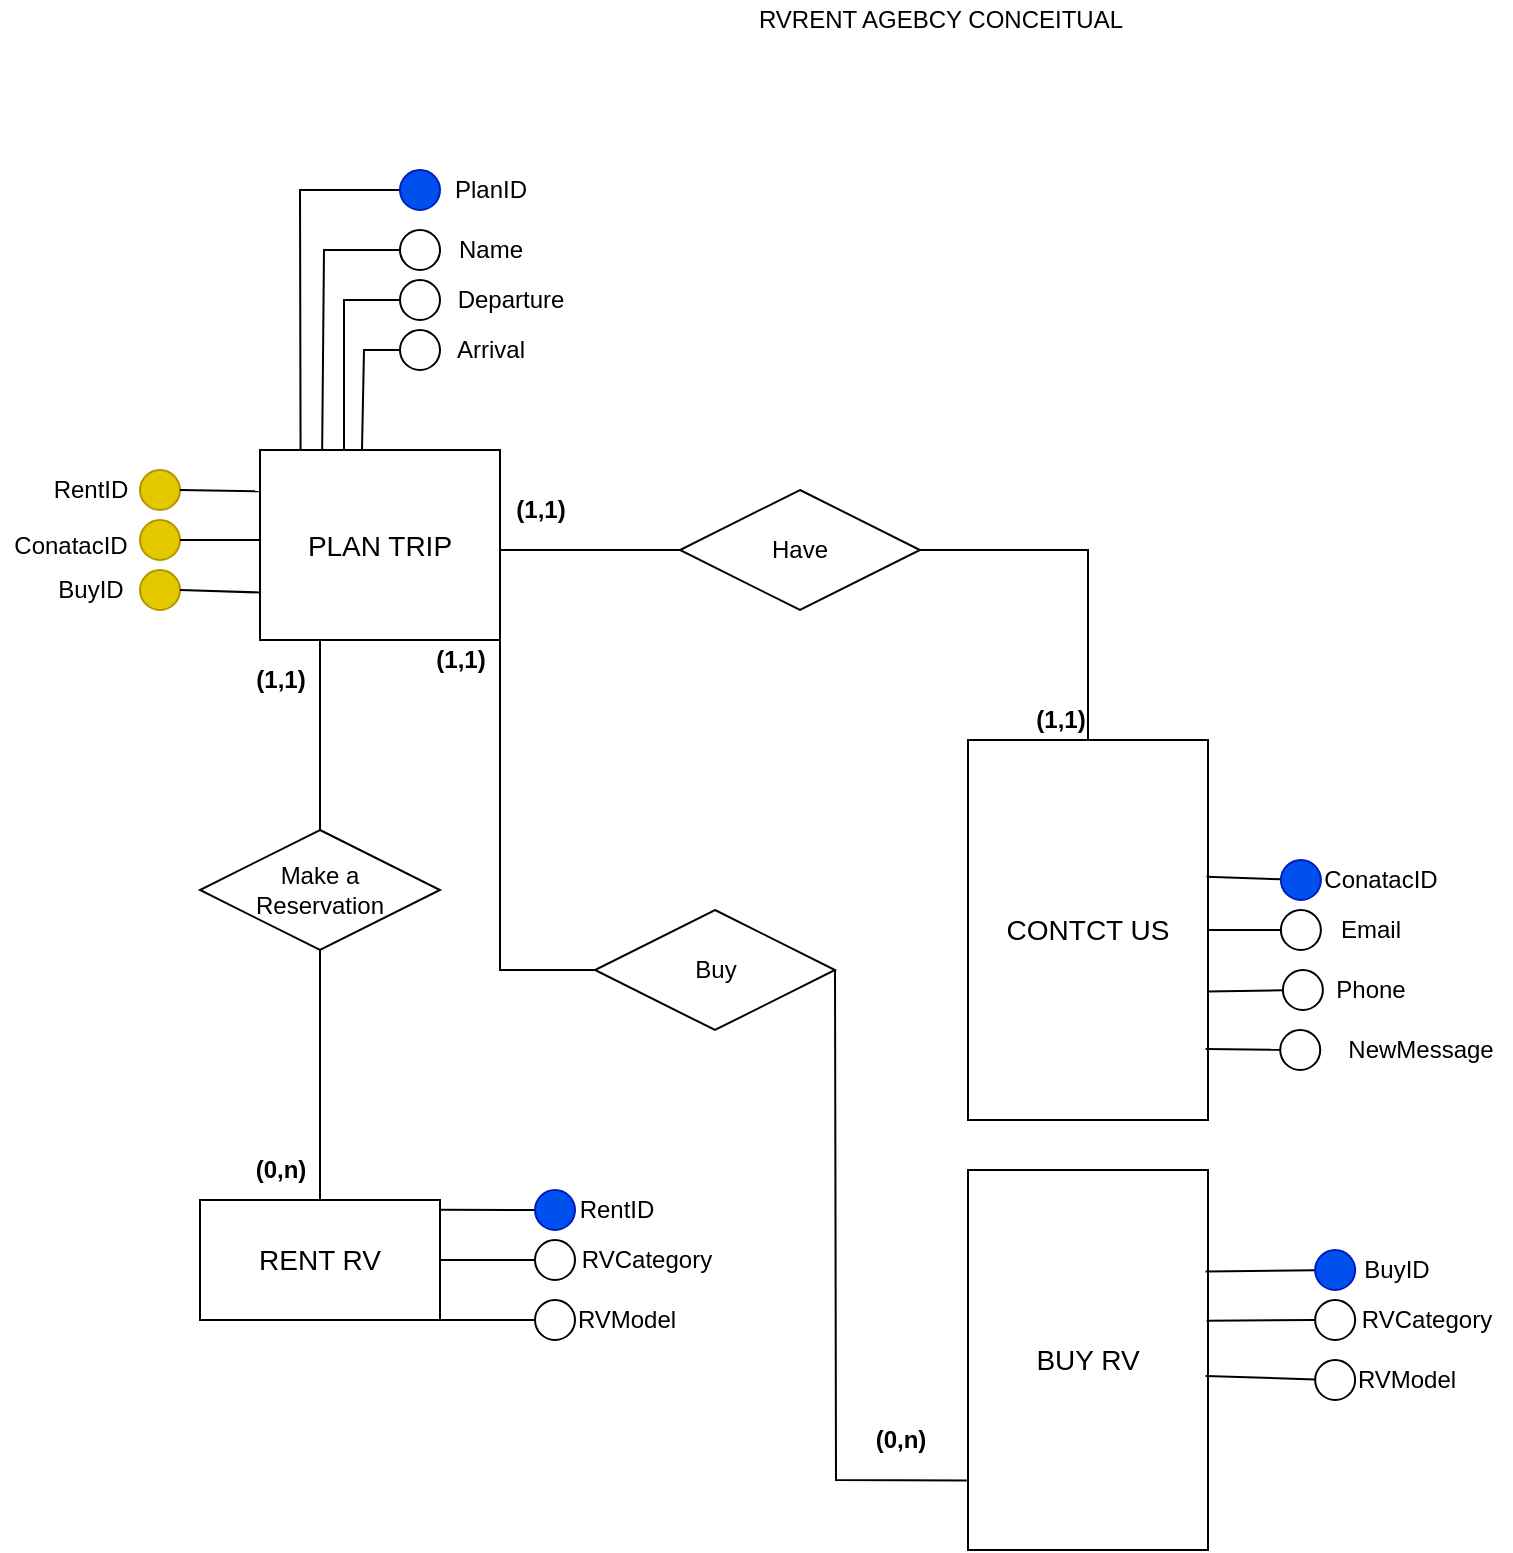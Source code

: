 <mxfile version="16.5.1" type="device"><diagram id="a89rSZ-6W0NGZ44dlGOp" name="Page-1"><mxGraphModel dx="1465" dy="494" grid="1" gridSize="10" guides="1" tooltips="1" connect="1" arrows="1" fold="1" page="1" pageScale="1" pageWidth="827" pageHeight="1169" math="0" shadow="0"><root><mxCell id="0"/><mxCell id="1" parent="0"/><mxCell id="OlrEXeeUivpyY_pW9StB-1" value="&lt;span style=&quot;font-size: 14px&quot;&gt;PLAN TRIP&lt;/span&gt;" style="rounded=0;whiteSpace=wrap;html=1;" parent="1" vertex="1"><mxGeometry x="60" y="325" width="120" height="95" as="geometry"/></mxCell><mxCell id="OlrEXeeUivpyY_pW9StB-2" value="&lt;span style=&quot;color: rgba(0 , 0 , 0 , 0) ; font-family: monospace ; font-size: 0px&quot;&gt;%3CmxGraphModel%3E%3Croot%3E%3CmxCell%20id%3D%220%22%2F%3E%3CmxCell%20id%3D%221%22%20parent%3D%220%22%2F%3E%3CmxCell%20id%3D%222%22%20value%3D%22%22%20style%3D%22endArrow%3Dnone%3Bhtml%3D1%3Brounded%3D0%3B%22%20edge%3D%221%22%20target%3D%225%22%20parent%3D%221%22%3E%3CmxGeometry%20relative%3D%221%22%20as%3D%22geometry%22%3E%3CmxPoint%20x%3D%22170%22%20y%3D%22-340%22%20as%3D%22sourcePoint%22%2F%3E%3CmxPoint%20x%3D%22220%22%20y%3D%22-350%22%20as%3D%22targetPoint%22%2F%3E%3C%2FmxGeometry%3E%3C%2FmxCell%3E%3CmxCell%20id%3D%223%22%20value%3D%22%22%20style%3D%22endArrow%3Dnone%3Bhtml%3D1%3Brounded%3D0%3BexitX%3D1%3BexitY%3D0.25%3BexitDx%3D0%3BexitDy%3D0%3B%22%20edge%3D%221%22%20target%3D%226%22%20parent%3D%221%22%3E%3CmxGeometry%20relative%3D%221%22%20as%3D%22geometry%22%3E%3CmxPoint%20x%3D%22170%22%20y%3D%22-315%22%20as%3D%22sourcePoint%22%2F%3E%3CmxPoint%20x%3D%22220%22%20y%3D%22-327%22%20as%3D%22targetPoint%22%2F%3E%3C%2FmxGeometry%3E%3C%2FmxCell%3E%3CmxCell%20id%3D%224%22%20value%3D%22%22%20style%3D%22endArrow%3Dnone%3Bhtml%3D1%3Brounded%3D0%3BexitX%3D1.007%3BexitY%3D0.671%3BexitDx%3D0%3BexitDy%3D0%3BexitPerimeter%3D0%3B%22%20edge%3D%221%22%20target%3D%227%22%20parent%3D%221%22%3E%3CmxGeometry%20relative%3D%221%22%20as%3D%22geometry%22%3E%3CmxPoint%20x%3D%22171.12%22%20y%3D%22-289.74%22%20as%3D%22sourcePoint%22%2F%3E%3CmxPoint%20x%3D%22220%22%20y%3D%22-308%22%20as%3D%22targetPoint%22%2F%3E%3C%2FmxGeometry%3E%3C%2FmxCell%3E%3CmxCell%20id%3D%225%22%20value%3D%22%22%20style%3D%22ellipse%3BwhiteSpace%3Dwrap%3Bhtml%3D1%3Balign%3Dcenter%3BfillColor%3D%230050ef%3BstrokeColor%3D%23001DBC%3BfontColor%3D%23ffffff%3B%22%20vertex%3D%221%22%20parent%3D%221%22%3E%3CmxGeometry%20x%3D%22205%22%20y%3D%22-350%22%20width%3D%2220%22%20height%3D%2220%22%20as%3D%22geometry%22%2F%3E%3C%2FmxCell%3E%3CmxCell%20id%3D%226%22%20value%3D%22%22%20style%3D%22ellipse%3BwhiteSpace%3Dwrap%3Bhtml%3D1%3Balign%3Dcenter%3B%22%20vertex%3D%221%22%20parent%3D%221%22%3E%3CmxGeometry%20x%3D%22205%22%20y%3D%22-325%22%20width%3D%2220%22%20height%3D%2220%22%20as%3D%22geometry%22%2F%3E%3C%2FmxCell%3E%3CmxCell%20id%3D%227%22%20value%3D%22%22%20style%3D%22ellipse%3BwhiteSpace%3Dwrap%3Bhtml%3D1%3Balign%3Dcenter%3BfontStyle%3D4%3B%22%20vertex%3D%221%22%20parent%3D%221%22%3E%3CmxGeometry%20x%3D%22205%22%20y%3D%22-300%22%20width%3D%2220%22%20height%3D%2220%22%20as%3D%22geometry%22%2F%3E%3C%2FmxCell%3E%3CmxCell%20id%3D%228%22%20value%3D%22CRM%22%20style%3D%22text%3Bhtml%3D1%3Balign%3Dcenter%3BverticalAlign%3Dmiddle%3Bresizable%3D0%3Bpoints%3D%5B%5D%3Bautosize%3D1%3BstrokeColor%3Dnone%3BfillColor%3Dnone%3B%22%20vertex%3D%221%22%20parent%3D%221%22%3E%3CmxGeometry%20x%3D%22250%22%20y%3D%22-350%22%20width%3D%2240%22%20height%3D%2220%22%20as%3D%22geometry%22%2F%3E%3C%2FmxCell%3E%3C%2Froot%3E%3C%2FmxGraphModel%3E&lt;/span&gt;" style="text;html=1;align=center;verticalAlign=middle;resizable=0;points=[];autosize=1;strokeColor=none;fillColor=none;" parent="1" vertex="1"><mxGeometry x="180" y="390" width="20" height="20" as="geometry"/></mxCell><mxCell id="OlrEXeeUivpyY_pW9StB-12" value="&lt;span style=&quot;font-size: 14px&quot;&gt;BUY RV&lt;/span&gt;" style="rounded=0;whiteSpace=wrap;html=1;" parent="1" vertex="1"><mxGeometry x="414" y="685" width="120" height="190" as="geometry"/></mxCell><mxCell id="OlrEXeeUivpyY_pW9StB-23" value="&lt;span style=&quot;font-size: 14px&quot;&gt;RENT RV&lt;/span&gt;" style="rounded=0;whiteSpace=wrap;html=1;" parent="1" vertex="1"><mxGeometry x="30" y="700" width="120" height="60" as="geometry"/></mxCell><mxCell id="OlrEXeeUivpyY_pW9StB-24" value="&lt;span style=&quot;color: rgba(0 , 0 , 0 , 0) ; font-family: monospace ; font-size: 0px&quot;&gt;%3CmxGraphModel%3E%3Croot%3E%3CmxCell%20id%3D%220%22%2F%3E%3CmxCell%20id%3D%221%22%20parent%3D%220%22%2F%3E%3CmxCell%20id%3D%222%22%20value%3D%22%22%20style%3D%22endArrow%3Dnone%3Bhtml%3D1%3Brounded%3D0%3B%22%20edge%3D%221%22%20target%3D%225%22%20parent%3D%221%22%3E%3CmxGeometry%20relative%3D%221%22%20as%3D%22geometry%22%3E%3CmxPoint%20x%3D%22170%22%20y%3D%22-340%22%20as%3D%22sourcePoint%22%2F%3E%3CmxPoint%20x%3D%22220%22%20y%3D%22-350%22%20as%3D%22targetPoint%22%2F%3E%3C%2FmxGeometry%3E%3C%2FmxCell%3E%3CmxCell%20id%3D%223%22%20value%3D%22%22%20style%3D%22endArrow%3Dnone%3Bhtml%3D1%3Brounded%3D0%3BexitX%3D1%3BexitY%3D0.25%3BexitDx%3D0%3BexitDy%3D0%3B%22%20edge%3D%221%22%20target%3D%226%22%20parent%3D%221%22%3E%3CmxGeometry%20relative%3D%221%22%20as%3D%22geometry%22%3E%3CmxPoint%20x%3D%22170%22%20y%3D%22-315%22%20as%3D%22sourcePoint%22%2F%3E%3CmxPoint%20x%3D%22220%22%20y%3D%22-327%22%20as%3D%22targetPoint%22%2F%3E%3C%2FmxGeometry%3E%3C%2FmxCell%3E%3CmxCell%20id%3D%224%22%20value%3D%22%22%20style%3D%22endArrow%3Dnone%3Bhtml%3D1%3Brounded%3D0%3BexitX%3D1.007%3BexitY%3D0.671%3BexitDx%3D0%3BexitDy%3D0%3BexitPerimeter%3D0%3B%22%20edge%3D%221%22%20target%3D%227%22%20parent%3D%221%22%3E%3CmxGeometry%20relative%3D%221%22%20as%3D%22geometry%22%3E%3CmxPoint%20x%3D%22171.12%22%20y%3D%22-289.74%22%20as%3D%22sourcePoint%22%2F%3E%3CmxPoint%20x%3D%22220%22%20y%3D%22-308%22%20as%3D%22targetPoint%22%2F%3E%3C%2FmxGeometry%3E%3C%2FmxCell%3E%3CmxCell%20id%3D%225%22%20value%3D%22%22%20style%3D%22ellipse%3BwhiteSpace%3Dwrap%3Bhtml%3D1%3Balign%3Dcenter%3BfillColor%3D%230050ef%3BstrokeColor%3D%23001DBC%3BfontColor%3D%23ffffff%3B%22%20vertex%3D%221%22%20parent%3D%221%22%3E%3CmxGeometry%20x%3D%22205%22%20y%3D%22-350%22%20width%3D%2220%22%20height%3D%2220%22%20as%3D%22geometry%22%2F%3E%3C%2FmxCell%3E%3CmxCell%20id%3D%226%22%20value%3D%22%22%20style%3D%22ellipse%3BwhiteSpace%3Dwrap%3Bhtml%3D1%3Balign%3Dcenter%3B%22%20vertex%3D%221%22%20parent%3D%221%22%3E%3CmxGeometry%20x%3D%22205%22%20y%3D%22-325%22%20width%3D%2220%22%20height%3D%2220%22%20as%3D%22geometry%22%2F%3E%3C%2FmxCell%3E%3CmxCell%20id%3D%227%22%20value%3D%22%22%20style%3D%22ellipse%3BwhiteSpace%3Dwrap%3Bhtml%3D1%3Balign%3Dcenter%3BfontStyle%3D4%3B%22%20vertex%3D%221%22%20parent%3D%221%22%3E%3CmxGeometry%20x%3D%22205%22%20y%3D%22-300%22%20width%3D%2220%22%20height%3D%2220%22%20as%3D%22geometry%22%2F%3E%3C%2FmxCell%3E%3CmxCell%20id%3D%228%22%20value%3D%22CRM%22%20style%3D%22text%3Bhtml%3D1%3Balign%3Dcenter%3BverticalAlign%3Dmiddle%3Bresizable%3D0%3Bpoints%3D%5B%5D%3Bautosize%3D1%3BstrokeColor%3Dnone%3BfillColor%3Dnone%3B%22%20vertex%3D%221%22%20parent%3D%221%22%3E%3CmxGeometry%20x%3D%22250%22%20y%3D%22-350%22%20width%3D%2240%22%20height%3D%2220%22%20as%3D%22geometry%22%2F%3E%3C%2FmxCell%3E%3C%2Froot%3E%3C%2FmxGraphModel%3E&lt;/span&gt;" style="text;html=1;align=center;verticalAlign=middle;resizable=0;points=[];autosize=1;strokeColor=none;fillColor=none;" parent="1" vertex="1"><mxGeometry x="158.5" y="730" width="20" height="20" as="geometry"/></mxCell><mxCell id="OlrEXeeUivpyY_pW9StB-25" value="" style="endArrow=none;html=1;rounded=0;exitX=1.002;exitY=0.081;exitDx=0;exitDy=0;exitPerimeter=0;" parent="1" source="OlrEXeeUivpyY_pW9StB-23" target="OlrEXeeUivpyY_pW9StB-27" edge="1"><mxGeometry relative="1" as="geometry"><mxPoint x="162.5" y="705" as="sourcePoint"/><mxPoint x="212.5" y="695" as="targetPoint"/></mxGeometry></mxCell><mxCell id="OlrEXeeUivpyY_pW9StB-26" value="" style="endArrow=none;html=1;rounded=0;exitX=1;exitY=0.5;exitDx=0;exitDy=0;" parent="1" source="OlrEXeeUivpyY_pW9StB-23" target="OlrEXeeUivpyY_pW9StB-28" edge="1"><mxGeometry relative="1" as="geometry"><mxPoint x="162.5" y="730" as="sourcePoint"/><mxPoint x="212.5" y="718" as="targetPoint"/></mxGeometry></mxCell><mxCell id="OlrEXeeUivpyY_pW9StB-27" value="" style="ellipse;whiteSpace=wrap;html=1;align=center;fillColor=#0050ef;strokeColor=#001DBC;fontColor=#ffffff;" parent="1" vertex="1"><mxGeometry x="197.5" y="695" width="20" height="20" as="geometry"/></mxCell><mxCell id="OlrEXeeUivpyY_pW9StB-28" value="" style="ellipse;whiteSpace=wrap;html=1;align=center;" parent="1" vertex="1"><mxGeometry x="197.5" y="720" width="20" height="20" as="geometry"/></mxCell><mxCell id="OlrEXeeUivpyY_pW9StB-29" value="&lt;span style=&quot;text-align: left&quot;&gt;RentID&lt;/span&gt;" style="text;html=1;align=center;verticalAlign=middle;resizable=0;points=[];autosize=1;strokeColor=none;fillColor=none;" parent="1" vertex="1"><mxGeometry x="212.5" y="695" width="50" height="20" as="geometry"/></mxCell><mxCell id="OlrEXeeUivpyY_pW9StB-30" value="&lt;div style=&quot;text-align: left&quot;&gt;&lt;span&gt;RVCategory&lt;/span&gt;&lt;/div&gt;" style="text;html=1;align=center;verticalAlign=middle;resizable=0;points=[];autosize=1;strokeColor=none;fillColor=none;" parent="1" vertex="1"><mxGeometry x="212.5" y="720" width="80" height="20" as="geometry"/></mxCell><mxCell id="OlrEXeeUivpyY_pW9StB-44" value="Make a&lt;br&gt;Reservation" style="shape=rhombus;perimeter=rhombusPerimeter;whiteSpace=wrap;html=1;align=center;" parent="1" vertex="1"><mxGeometry x="30" y="515" width="120" height="60" as="geometry"/></mxCell><mxCell id="OlrEXeeUivpyY_pW9StB-45" value="Buy" style="shape=rhombus;perimeter=rhombusPerimeter;whiteSpace=wrap;html=1;align=center;" parent="1" vertex="1"><mxGeometry x="227.5" y="555" width="120" height="60" as="geometry"/></mxCell><mxCell id="OlrEXeeUivpyY_pW9StB-46" value="" style="endArrow=none;html=1;rounded=0;exitX=0.25;exitY=1;exitDx=0;exitDy=0;entryX=0.5;entryY=0;entryDx=0;entryDy=0;" parent="1" source="OlrEXeeUivpyY_pW9StB-1" target="OlrEXeeUivpyY_pW9StB-44" edge="1"><mxGeometry relative="1" as="geometry"><mxPoint x="80" y="360" as="sourcePoint"/><mxPoint x="240" y="360" as="targetPoint"/></mxGeometry></mxCell><mxCell id="OlrEXeeUivpyY_pW9StB-47" value="" style="endArrow=none;html=1;rounded=0;exitX=0.5;exitY=1;exitDx=0;exitDy=0;entryX=0.5;entryY=0;entryDx=0;entryDy=0;" parent="1" source="OlrEXeeUivpyY_pW9StB-44" target="OlrEXeeUivpyY_pW9StB-23" edge="1"><mxGeometry relative="1" as="geometry"><mxPoint x="160" y="265" as="sourcePoint"/><mxPoint x="160" y="420" as="targetPoint"/></mxGeometry></mxCell><mxCell id="OlrEXeeUivpyY_pW9StB-48" value="" style="endArrow=none;html=1;rounded=0;entryX=1;entryY=0.5;entryDx=0;entryDy=0;exitX=-0.005;exitY=0.817;exitDx=0;exitDy=0;exitPerimeter=0;" parent="1" source="OlrEXeeUivpyY_pW9StB-12" target="OlrEXeeUivpyY_pW9StB-45" edge="1"><mxGeometry relative="1" as="geometry"><mxPoint x="108.14" y="1085" as="sourcePoint"/><mxPoint x="108.14" y="1240" as="targetPoint"/><Array as="points"><mxPoint x="348" y="840"/></Array></mxGeometry></mxCell><mxCell id="OlrEXeeUivpyY_pW9StB-49" value="" style="endArrow=none;html=1;rounded=0;exitX=0;exitY=0.5;exitDx=0;exitDy=0;entryX=1;entryY=1;entryDx=0;entryDy=0;" parent="1" source="OlrEXeeUivpyY_pW9StB-45" target="OlrEXeeUivpyY_pW9StB-1" edge="1"><mxGeometry relative="1" as="geometry"><mxPoint x="651.6" y="416.07" as="sourcePoint"/><mxPoint x="180" y="260" as="targetPoint"/><Array as="points"><mxPoint x="180" y="585"/></Array></mxGeometry></mxCell><mxCell id="OlrEXeeUivpyY_pW9StB-50" value="&lt;b&gt;(1,1)&lt;/b&gt;" style="text;html=1;align=center;verticalAlign=middle;resizable=0;points=[];autosize=1;strokeColor=none;fillColor=none;strokeWidth=3;" parent="1" vertex="1"><mxGeometry x="50" y="430" width="40" height="20" as="geometry"/></mxCell><mxCell id="OlrEXeeUivpyY_pW9StB-51" value="&lt;b&gt;(0,n)&lt;/b&gt;" style="text;html=1;align=center;verticalAlign=middle;resizable=0;points=[];autosize=1;strokeColor=none;fillColor=none;" parent="1" vertex="1"><mxGeometry x="360" y="810" width="40" height="20" as="geometry"/></mxCell><mxCell id="OlrEXeeUivpyY_pW9StB-52" value="&lt;b&gt;(1,1)&lt;/b&gt;" style="text;html=1;align=center;verticalAlign=middle;resizable=0;points=[];autosize=1;strokeColor=none;fillColor=none;" parent="1" vertex="1"><mxGeometry x="180" y="345" width="40" height="20" as="geometry"/></mxCell><mxCell id="OlrEXeeUivpyY_pW9StB-53" value="&lt;b&gt;(0,n)&lt;/b&gt;" style="text;html=1;align=center;verticalAlign=middle;resizable=0;points=[];autosize=1;strokeColor=none;fillColor=none;" parent="1" vertex="1"><mxGeometry x="50" y="675" width="40" height="20" as="geometry"/></mxCell><mxCell id="OlrEXeeUivpyY_pW9StB-54" value="RVRENT AGEBCY CONCEITUAL" style="text;html=1;align=center;verticalAlign=middle;resizable=0;points=[];autosize=1;strokeColor=none;fillColor=none;" parent="1" vertex="1"><mxGeometry x="300" y="100" width="200" height="20" as="geometry"/></mxCell><mxCell id="OlrEXeeUivpyY_pW9StB-55" value="" style="endArrow=none;html=1;rounded=0;exitX=1;exitY=1;exitDx=0;exitDy=0;" parent="1" source="OlrEXeeUivpyY_pW9StB-23" target="OlrEXeeUivpyY_pW9StB-56" edge="1"><mxGeometry relative="1" as="geometry"><mxPoint x="147.54" y="773.7" as="sourcePoint"/><mxPoint x="212.5" y="748" as="targetPoint"/></mxGeometry></mxCell><mxCell id="OlrEXeeUivpyY_pW9StB-56" value="" style="ellipse;whiteSpace=wrap;html=1;align=center;" parent="1" vertex="1"><mxGeometry x="197.5" y="750" width="20" height="20" as="geometry"/></mxCell><mxCell id="OlrEXeeUivpyY_pW9StB-57" value="&lt;span style=&quot;text-align: left&quot;&gt;RVModel&lt;/span&gt;" style="text;html=1;align=center;verticalAlign=middle;resizable=0;points=[];autosize=1;strokeColor=none;fillColor=none;" parent="1" vertex="1"><mxGeometry x="212.5" y="750" width="60" height="20" as="geometry"/></mxCell><mxCell id="OlrEXeeUivpyY_pW9StB-58" value="&lt;span style=&quot;font-size: 14px&quot;&gt;CONTCT US&lt;/span&gt;" style="rounded=0;whiteSpace=wrap;html=1;" parent="1" vertex="1"><mxGeometry x="414.0" y="470" width="120" height="190" as="geometry"/></mxCell><mxCell id="OlrEXeeUivpyY_pW9StB-59" value="&lt;span style=&quot;color: rgba(0 , 0 , 0 , 0) ; font-family: monospace ; font-size: 0px&quot;&gt;%3CmxGraphModel%3E%3Croot%3E%3CmxCell%20id%3D%220%22%2F%3E%3CmxCell%20id%3D%221%22%20parent%3D%220%22%2F%3E%3CmxCell%20id%3D%222%22%20value%3D%22%22%20style%3D%22endArrow%3Dnone%3Bhtml%3D1%3Brounded%3D0%3B%22%20edge%3D%221%22%20target%3D%225%22%20parent%3D%221%22%3E%3CmxGeometry%20relative%3D%221%22%20as%3D%22geometry%22%3E%3CmxPoint%20x%3D%22170%22%20y%3D%22-340%22%20as%3D%22sourcePoint%22%2F%3E%3CmxPoint%20x%3D%22220%22%20y%3D%22-350%22%20as%3D%22targetPoint%22%2F%3E%3C%2FmxGeometry%3E%3C%2FmxCell%3E%3CmxCell%20id%3D%223%22%20value%3D%22%22%20style%3D%22endArrow%3Dnone%3Bhtml%3D1%3Brounded%3D0%3BexitX%3D1%3BexitY%3D0.25%3BexitDx%3D0%3BexitDy%3D0%3B%22%20edge%3D%221%22%20target%3D%226%22%20parent%3D%221%22%3E%3CmxGeometry%20relative%3D%221%22%20as%3D%22geometry%22%3E%3CmxPoint%20x%3D%22170%22%20y%3D%22-315%22%20as%3D%22sourcePoint%22%2F%3E%3CmxPoint%20x%3D%22220%22%20y%3D%22-327%22%20as%3D%22targetPoint%22%2F%3E%3C%2FmxGeometry%3E%3C%2FmxCell%3E%3CmxCell%20id%3D%224%22%20value%3D%22%22%20style%3D%22endArrow%3Dnone%3Bhtml%3D1%3Brounded%3D0%3BexitX%3D1.007%3BexitY%3D0.671%3BexitDx%3D0%3BexitDy%3D0%3BexitPerimeter%3D0%3B%22%20edge%3D%221%22%20target%3D%227%22%20parent%3D%221%22%3E%3CmxGeometry%20relative%3D%221%22%20as%3D%22geometry%22%3E%3CmxPoint%20x%3D%22171.12%22%20y%3D%22-289.74%22%20as%3D%22sourcePoint%22%2F%3E%3CmxPoint%20x%3D%22220%22%20y%3D%22-308%22%20as%3D%22targetPoint%22%2F%3E%3C%2FmxGeometry%3E%3C%2FmxCell%3E%3CmxCell%20id%3D%225%22%20value%3D%22%22%20style%3D%22ellipse%3BwhiteSpace%3Dwrap%3Bhtml%3D1%3Balign%3Dcenter%3BfillColor%3D%230050ef%3BstrokeColor%3D%23001DBC%3BfontColor%3D%23ffffff%3B%22%20vertex%3D%221%22%20parent%3D%221%22%3E%3CmxGeometry%20x%3D%22205%22%20y%3D%22-350%22%20width%3D%2220%22%20height%3D%2220%22%20as%3D%22geometry%22%2F%3E%3C%2FmxCell%3E%3CmxCell%20id%3D%226%22%20value%3D%22%22%20style%3D%22ellipse%3BwhiteSpace%3Dwrap%3Bhtml%3D1%3Balign%3Dcenter%3B%22%20vertex%3D%221%22%20parent%3D%221%22%3E%3CmxGeometry%20x%3D%22205%22%20y%3D%22-325%22%20width%3D%2220%22%20height%3D%2220%22%20as%3D%22geometry%22%2F%3E%3C%2FmxCell%3E%3CmxCell%20id%3D%227%22%20value%3D%22%22%20style%3D%22ellipse%3BwhiteSpace%3Dwrap%3Bhtml%3D1%3Balign%3Dcenter%3BfontStyle%3D4%3B%22%20vertex%3D%221%22%20parent%3D%221%22%3E%3CmxGeometry%20x%3D%22205%22%20y%3D%22-300%22%20width%3D%2220%22%20height%3D%2220%22%20as%3D%22geometry%22%2F%3E%3C%2FmxCell%3E%3CmxCell%20id%3D%228%22%20value%3D%22CRM%22%20style%3D%22text%3Bhtml%3D1%3Balign%3Dcenter%3BverticalAlign%3Dmiddle%3Bresizable%3D0%3Bpoints%3D%5B%5D%3Bautosize%3D1%3BstrokeColor%3Dnone%3BfillColor%3Dnone%3B%22%20vertex%3D%221%22%20parent%3D%221%22%3E%3CmxGeometry%20x%3D%22250%22%20y%3D%22-350%22%20width%3D%2240%22%20height%3D%2220%22%20as%3D%22geometry%22%2F%3E%3C%2FmxCell%3E%3C%2Froot%3E%3C%2FmxGraphModel%3E&lt;/span&gt;" style="text;html=1;align=center;verticalAlign=middle;resizable=0;points=[];autosize=1;strokeColor=none;fillColor=none;" parent="1" vertex="1"><mxGeometry x="534.0" y="510" width="20" height="20" as="geometry"/></mxCell><mxCell id="OlrEXeeUivpyY_pW9StB-60" value="" style="endArrow=none;html=1;rounded=0;exitX=0.994;exitY=0.36;exitDx=0;exitDy=0;exitPerimeter=0;" parent="1" source="OlrEXeeUivpyY_pW9StB-58" target="OlrEXeeUivpyY_pW9StB-63" edge="1"><mxGeometry relative="1" as="geometry"><mxPoint x="538.0" y="485" as="sourcePoint"/><mxPoint x="588.0" y="475" as="targetPoint"/></mxGeometry></mxCell><mxCell id="OlrEXeeUivpyY_pW9StB-61" value="" style="endArrow=none;html=1;rounded=0;exitX=1;exitY=0.5;exitDx=0;exitDy=0;" parent="1" source="OlrEXeeUivpyY_pW9StB-58" target="OlrEXeeUivpyY_pW9StB-64" edge="1"><mxGeometry relative="1" as="geometry"><mxPoint x="538.0" y="510" as="sourcePoint"/><mxPoint x="588.0" y="498" as="targetPoint"/></mxGeometry></mxCell><mxCell id="OlrEXeeUivpyY_pW9StB-63" value="" style="ellipse;whiteSpace=wrap;html=1;align=center;fillColor=#0050ef;strokeColor=#001DBC;fontColor=#ffffff;" parent="1" vertex="1"><mxGeometry x="570.44" y="530" width="20" height="20" as="geometry"/></mxCell><mxCell id="OlrEXeeUivpyY_pW9StB-64" value="" style="ellipse;whiteSpace=wrap;html=1;align=center;" parent="1" vertex="1"><mxGeometry x="570.44" y="555" width="20" height="20" as="geometry"/></mxCell><mxCell id="OlrEXeeUivpyY_pW9StB-66" value="ConatacID" style="text;html=1;align=center;verticalAlign=middle;resizable=0;points=[];autosize=1;strokeColor=none;fillColor=none;" parent="1" vertex="1"><mxGeometry x="585.01" y="530" width="70" height="20" as="geometry"/></mxCell><mxCell id="OlrEXeeUivpyY_pW9StB-67" value="Email" style="text;html=1;align=center;verticalAlign=middle;resizable=0;points=[];autosize=1;strokeColor=none;fillColor=none;" parent="1" vertex="1"><mxGeometry x="590.01" y="555" width="50" height="20" as="geometry"/></mxCell><mxCell id="OlrEXeeUivpyY_pW9StB-69" value="&lt;span style=&quot;color: rgba(0 , 0 , 0 , 0) ; font-family: monospace ; font-size: 0px&quot;&gt;%3CmxGraphModel%3E%3Croot%3E%3CmxCell%20id%3D%220%22%2F%3E%3CmxCell%20id%3D%221%22%20parent%3D%220%22%2F%3E%3CmxCell%20id%3D%222%22%20value%3D%22%22%20style%3D%22endArrow%3Dnone%3Bhtml%3D1%3Brounded%3D0%3B%22%20edge%3D%221%22%20target%3D%225%22%20parent%3D%221%22%3E%3CmxGeometry%20relative%3D%221%22%20as%3D%22geometry%22%3E%3CmxPoint%20x%3D%22170%22%20y%3D%22-340%22%20as%3D%22sourcePoint%22%2F%3E%3CmxPoint%20x%3D%22220%22%20y%3D%22-350%22%20as%3D%22targetPoint%22%2F%3E%3C%2FmxGeometry%3E%3C%2FmxCell%3E%3CmxCell%20id%3D%223%22%20value%3D%22%22%20style%3D%22endArrow%3Dnone%3Bhtml%3D1%3Brounded%3D0%3BexitX%3D1%3BexitY%3D0.25%3BexitDx%3D0%3BexitDy%3D0%3B%22%20edge%3D%221%22%20target%3D%226%22%20parent%3D%221%22%3E%3CmxGeometry%20relative%3D%221%22%20as%3D%22geometry%22%3E%3CmxPoint%20x%3D%22170%22%20y%3D%22-315%22%20as%3D%22sourcePoint%22%2F%3E%3CmxPoint%20x%3D%22220%22%20y%3D%22-327%22%20as%3D%22targetPoint%22%2F%3E%3C%2FmxGeometry%3E%3C%2FmxCell%3E%3CmxCell%20id%3D%224%22%20value%3D%22%22%20style%3D%22endArrow%3Dnone%3Bhtml%3D1%3Brounded%3D0%3BexitX%3D1.007%3BexitY%3D0.671%3BexitDx%3D0%3BexitDy%3D0%3BexitPerimeter%3D0%3B%22%20edge%3D%221%22%20target%3D%227%22%20parent%3D%221%22%3E%3CmxGeometry%20relative%3D%221%22%20as%3D%22geometry%22%3E%3CmxPoint%20x%3D%22171.12%22%20y%3D%22-289.74%22%20as%3D%22sourcePoint%22%2F%3E%3CmxPoint%20x%3D%22220%22%20y%3D%22-308%22%20as%3D%22targetPoint%22%2F%3E%3C%2FmxGeometry%3E%3C%2FmxCell%3E%3CmxCell%20id%3D%225%22%20value%3D%22%22%20style%3D%22ellipse%3BwhiteSpace%3Dwrap%3Bhtml%3D1%3Balign%3Dcenter%3BfillColor%3D%230050ef%3BstrokeColor%3D%23001DBC%3BfontColor%3D%23ffffff%3B%22%20vertex%3D%221%22%20parent%3D%221%22%3E%3CmxGeometry%20x%3D%22205%22%20y%3D%22-350%22%20width%3D%2220%22%20height%3D%2220%22%20as%3D%22geometry%22%2F%3E%3C%2FmxCell%3E%3CmxCell%20id%3D%226%22%20value%3D%22%22%20style%3D%22ellipse%3BwhiteSpace%3Dwrap%3Bhtml%3D1%3Balign%3Dcenter%3B%22%20vertex%3D%221%22%20parent%3D%221%22%3E%3CmxGeometry%20x%3D%22205%22%20y%3D%22-325%22%20width%3D%2220%22%20height%3D%2220%22%20as%3D%22geometry%22%2F%3E%3C%2FmxCell%3E%3CmxCell%20id%3D%227%22%20value%3D%22%22%20style%3D%22ellipse%3BwhiteSpace%3Dwrap%3Bhtml%3D1%3Balign%3Dcenter%3BfontStyle%3D4%3B%22%20vertex%3D%221%22%20parent%3D%221%22%3E%3CmxGeometry%20x%3D%22205%22%20y%3D%22-300%22%20width%3D%2220%22%20height%3D%2220%22%20as%3D%22geometry%22%2F%3E%3C%2FmxCell%3E%3CmxCell%20id%3D%228%22%20value%3D%22CRM%22%20style%3D%22text%3Bhtml%3D1%3Balign%3Dcenter%3BverticalAlign%3Dmiddle%3Bresizable%3D0%3Bpoints%3D%5B%5D%3Bautosize%3D1%3BstrokeColor%3Dnone%3BfillColor%3Dnone%3B%22%20vertex%3D%221%22%20parent%3D%221%22%3E%3CmxGeometry%20x%3D%22250%22%20y%3D%22-350%22%20width%3D%2240%22%20height%3D%2220%22%20as%3D%22geometry%22%2F%3E%3C%2FmxCell%3E%3C%2Froot%3E%3C%2FmxGraphModel%3E&lt;/span&gt;" style="text;html=1;align=center;verticalAlign=middle;resizable=0;points=[];autosize=1;strokeColor=none;fillColor=none;" parent="1" vertex="1"><mxGeometry x="544.96" y="545" width="20" height="20" as="geometry"/></mxCell><mxCell id="OlrEXeeUivpyY_pW9StB-70" value="" style="endArrow=none;html=1;rounded=0;exitX=0.999;exitY=0.662;exitDx=0;exitDy=0;exitPerimeter=0;" parent="1" source="OlrEXeeUivpyY_pW9StB-58" target="OlrEXeeUivpyY_pW9StB-72" edge="1"><mxGeometry relative="1" as="geometry"><mxPoint x="534.0" y="540" as="sourcePoint"/><mxPoint x="598.96" y="533" as="targetPoint"/></mxGeometry></mxCell><mxCell id="OlrEXeeUivpyY_pW9StB-71" value="" style="endArrow=none;html=1;rounded=0;exitX=0.99;exitY=0.813;exitDx=0;exitDy=0;exitPerimeter=0;" parent="1" source="OlrEXeeUivpyY_pW9StB-58" target="OlrEXeeUivpyY_pW9StB-73" edge="1"><mxGeometry relative="1" as="geometry"><mxPoint x="540" y="625" as="sourcePoint"/><mxPoint x="598.96" y="552" as="targetPoint"/></mxGeometry></mxCell><mxCell id="OlrEXeeUivpyY_pW9StB-72" value="" style="ellipse;whiteSpace=wrap;html=1;align=center;" parent="1" vertex="1"><mxGeometry x="571.44" y="585" width="20" height="20" as="geometry"/></mxCell><mxCell id="OlrEXeeUivpyY_pW9StB-73" value="" style="ellipse;whiteSpace=wrap;html=1;align=center;fontStyle=4;" parent="1" vertex="1"><mxGeometry x="570.12" y="615" width="20" height="20" as="geometry"/></mxCell><mxCell id="OlrEXeeUivpyY_pW9StB-74" value="Phone" style="text;html=1;align=center;verticalAlign=middle;resizable=0;points=[];autosize=1;strokeColor=none;fillColor=none;" parent="1" vertex="1"><mxGeometry x="590.44" y="585" width="50" height="20" as="geometry"/></mxCell><mxCell id="OlrEXeeUivpyY_pW9StB-75" value="NewMessage" style="text;html=1;align=center;verticalAlign=middle;resizable=0;points=[];autosize=1;strokeColor=none;fillColor=none;" parent="1" vertex="1"><mxGeometry x="595.01" y="615" width="90" height="20" as="geometry"/></mxCell><mxCell id="OlrEXeeUivpyY_pW9StB-82" value="" style="endArrow=none;html=1;rounded=0;exitX=0.169;exitY=0.001;exitDx=0;exitDy=0;exitPerimeter=0;entryX=0;entryY=0.5;entryDx=0;entryDy=0;" parent="1" source="OlrEXeeUivpyY_pW9StB-1" target="OlrEXeeUivpyY_pW9StB-108" edge="1"><mxGeometry relative="1" as="geometry"><mxPoint x="184.04" y="364.8" as="sourcePoint"/><mxPoint x="130.0" y="195" as="targetPoint"/><Array as="points"><mxPoint x="80" y="195"/></Array></mxGeometry></mxCell><mxCell id="OlrEXeeUivpyY_pW9StB-85" value="" style="ellipse;whiteSpace=wrap;html=1;align=center;fillColor=#e3c800;fontColor=#000000;strokeColor=#B09500;" parent="1" vertex="1"><mxGeometry y="360" width="20" height="20" as="geometry"/></mxCell><mxCell id="OlrEXeeUivpyY_pW9StB-87" value="ConatacID" style="text;html=1;align=center;verticalAlign=middle;resizable=0;points=[];autosize=1;strokeColor=none;fillColor=none;" parent="1" vertex="1"><mxGeometry x="-70" y="362.5" width="70" height="20" as="geometry"/></mxCell><mxCell id="OlrEXeeUivpyY_pW9StB-89" value="" style="ellipse;whiteSpace=wrap;html=1;align=center;fillColor=#e3c800;fontColor=#000000;strokeColor=#B09500;" parent="1" vertex="1"><mxGeometry y="335" width="20" height="20" as="geometry"/></mxCell><mxCell id="OlrEXeeUivpyY_pW9StB-91" value="" style="endArrow=none;html=1;rounded=0;exitX=1;exitY=0.5;exitDx=0;exitDy=0;entryX=-0.005;entryY=0.217;entryDx=0;entryDy=0;entryPerimeter=0;" parent="1" source="OlrEXeeUivpyY_pW9StB-89" target="OlrEXeeUivpyY_pW9StB-1" edge="1"><mxGeometry relative="1" as="geometry"><mxPoint x="-2.842e-14" y="345.0" as="sourcePoint"/><mxPoint x="39.96" y="345.2" as="targetPoint"/></mxGeometry></mxCell><mxCell id="OlrEXeeUivpyY_pW9StB-92" value="" style="endArrow=none;html=1;rounded=0;exitX=1;exitY=0.5;exitDx=0;exitDy=0;entryX=0;entryY=0.474;entryDx=0;entryDy=0;entryPerimeter=0;" parent="1" source="OlrEXeeUivpyY_pW9StB-85" target="OlrEXeeUivpyY_pW9StB-1" edge="1"><mxGeometry relative="1" as="geometry"><mxPoint x="10" y="355" as="sourcePoint"/><mxPoint x="49.96" y="355.2" as="targetPoint"/></mxGeometry></mxCell><mxCell id="OlrEXeeUivpyY_pW9StB-94" value="&lt;span style=&quot;color: rgba(0 , 0 , 0 , 0) ; font-family: monospace ; font-size: 0px&quot;&gt;%3CmxGraphModel%3E%3Croot%3E%3CmxCell%20id%3D%220%22%2F%3E%3CmxCell%20id%3D%221%22%20parent%3D%220%22%2F%3E%3CmxCell%20id%3D%222%22%20value%3D%22%22%20style%3D%22ellipse%3BwhiteSpace%3Dwrap%3Bhtml%3D1%3Balign%3Dcenter%3BfillColor%3D%230050ef%3BstrokeColor%3D%23001DBC%3BfontColor%3D%23ffffff%3B%22%20vertex%3D%221%22%20parent%3D%221%22%3E%3CmxGeometry%20x%3D%22219%22%20y%3D%22150%22%20width%3D%2220%22%20height%3D%2220%22%20as%3D%22geometry%22%2F%3E%3C%2FmxCell%3E%3CmxCell%20id%3D%223%22%20value%3D%22%22%20style%3D%22ellipse%3BwhiteSpace%3Dwrap%3Bhtml%3D1%3Balign%3Dcenter%3B%22%20vertex%3D%221%22%20parent%3D%221%22%3E%3CmxGeometry%20x%3D%22219%22%20y%3D%22205%22%20width%3D%2220%22%20height%3D%2220%22%20as%3D%22geometry%22%2F%3E%3C%2FmxCell%3E%3CmxCell%20id%3D%224%22%20value%3D%22%22%20style%3D%22ellipse%3BwhiteSpace%3Dwrap%3Bhtml%3D1%3Balign%3Dcenter%3BfontStyle%3D4%3B%22%20vertex%3D%221%22%20parent%3D%221%22%3E%3CmxGeometry%20x%3D%22219%22%20y%3D%22230%22%20width%3D%2220%22%20height%3D%2220%22%20as%3D%22geometry%22%2F%3E%3C%2FmxCell%3E%3CmxCell%20id%3D%225%22%20value%3D%22ID%22%20style%3D%22text%3Bhtml%3D1%3Balign%3Dcenter%3BverticalAlign%3Dmiddle%3Bresizable%3D0%3Bpoints%3D%5B%5D%3Bautosize%3D1%3BstrokeColor%3Dnone%3BfillColor%3Dnone%3B%22%20vertex%3D%221%22%20parent%3D%221%22%3E%3CmxGeometry%20x%3D%22239%22%20y%3D%22150%22%20width%3D%2230%22%20height%3D%2220%22%20as%3D%22geometry%22%2F%3E%3C%2FmxCell%3E%3CmxCell%20id%3D%226%22%20value%3D%22Phone%22%20style%3D%22text%3Bhtml%3D1%3Balign%3Dcenter%3BverticalAlign%3Dmiddle%3Bresizable%3D0%3Bpoints%3D%5B%5D%3Bautosize%3D1%3BstrokeColor%3Dnone%3BfillColor%3Dnone%3B%22%20vertex%3D%221%22%20parent%3D%221%22%3E%3CmxGeometry%20x%3D%22239%22%20y%3D%22205%22%20width%3D%2250%22%20height%3D%2220%22%20as%3D%22geometry%22%2F%3E%3C%2FmxCell%3E%3CmxCell%20id%3D%227%22%20value%3D%22Address_contact%22%20style%3D%22text%3Bhtml%3D1%3Balign%3Dcenter%3BverticalAlign%3Dmiddle%3Bresizable%3D0%3Bpoints%3D%5B%5D%3Bautosize%3D1%3BstrokeColor%3Dnone%3BfillColor%3Dnone%3B%22%20vertex%3D%221%22%20parent%3D%221%22%3E%3CmxGeometry%20x%3D%22239%22%20y%3D%22230%22%20width%3D%22100%22%20height%3D%2220%22%20as%3D%22geometry%22%2F%3E%3C%2FmxCell%3E%3CmxCell%20id%3D%228%22%20value%3D%22%22%20style%3D%22ellipse%3BwhiteSpace%3Dwrap%3Bhtml%3D1%3Balign%3Dcenter%3B%22%20vertex%3D%221%22%20parent%3D%221%22%3E%3CmxGeometry%20x%3D%22219%22%20y%3D%22180%22%20width%3D%2220%22%20height%3D%2220%22%20as%3D%22geometry%22%2F%3E%3C%2FmxCell%3E%3CmxCell%20id%3D%229%22%20value%3D%22Name%22%20style%3D%22text%3Bhtml%3D1%3Balign%3Dcenter%3BverticalAlign%3Dmiddle%3Bresizable%3D0%3Bpoints%3D%5B%5D%3Bautosize%3D1%3BstrokeColor%3Dnone%3BfillColor%3Dnone%3B%22%20vertex%3D%221%22%20parent%3D%221%22%3E%3CmxGeometry%20x%3D%22239%22%20y%3D%22180%22%20width%3D%2250%22%20height%3D%2220%22%20as%3D%22geometry%22%2F%3E%3C%2FmxCell%3E%3C%2Froot%3E%3C%2FmxGraphModel%3E&lt;/span&gt;" style="text;html=1;align=center;verticalAlign=middle;resizable=0;points=[];autosize=1;strokeColor=none;fillColor=none;" parent="1" vertex="1"><mxGeometry x="60" y="205" width="20" height="20" as="geometry"/></mxCell><mxCell id="OlrEXeeUivpyY_pW9StB-96" value="" style="ellipse;whiteSpace=wrap;html=1;align=center;" parent="1" vertex="1"><mxGeometry x="130" y="240" width="20" height="20" as="geometry"/></mxCell><mxCell id="OlrEXeeUivpyY_pW9StB-97" value="" style="ellipse;whiteSpace=wrap;html=1;align=center;fontStyle=4;" parent="1" vertex="1"><mxGeometry x="130" y="265" width="20" height="20" as="geometry"/></mxCell><mxCell id="OlrEXeeUivpyY_pW9StB-98" value="PlanID" style="text;html=1;align=center;verticalAlign=middle;resizable=0;points=[];autosize=1;strokeColor=none;fillColor=none;" parent="1" vertex="1"><mxGeometry x="150" y="185" width="50" height="20" as="geometry"/></mxCell><mxCell id="OlrEXeeUivpyY_pW9StB-99" value="Departure" style="text;html=1;align=center;verticalAlign=middle;resizable=0;points=[];autosize=1;strokeColor=none;fillColor=none;" parent="1" vertex="1"><mxGeometry x="150" y="240" width="70" height="20" as="geometry"/></mxCell><mxCell id="OlrEXeeUivpyY_pW9StB-100" value="Arrival" style="text;html=1;align=center;verticalAlign=middle;resizable=0;points=[];autosize=1;strokeColor=none;fillColor=none;" parent="1" vertex="1"><mxGeometry x="150" y="265" width="50" height="20" as="geometry"/></mxCell><mxCell id="OlrEXeeUivpyY_pW9StB-101" value="" style="ellipse;whiteSpace=wrap;html=1;align=center;" parent="1" vertex="1"><mxGeometry x="130" y="215" width="20" height="20" as="geometry"/></mxCell><mxCell id="OlrEXeeUivpyY_pW9StB-102" value="Name" style="text;html=1;align=center;verticalAlign=middle;resizable=0;points=[];autosize=1;strokeColor=none;fillColor=none;" parent="1" vertex="1"><mxGeometry x="150" y="215" width="50" height="20" as="geometry"/></mxCell><mxCell id="OlrEXeeUivpyY_pW9StB-105" value="" style="endArrow=none;html=1;rounded=0;exitX=0.259;exitY=0.001;exitDx=0;exitDy=0;exitPerimeter=0;entryX=0;entryY=0.5;entryDx=0;entryDy=0;" parent="1" source="OlrEXeeUivpyY_pW9StB-1" target="OlrEXeeUivpyY_pW9StB-101" edge="1"><mxGeometry relative="1" as="geometry"><mxPoint x="90.88" y="333.575" as="sourcePoint"/><mxPoint x="150" y="215" as="targetPoint"/><Array as="points"><mxPoint x="92" y="225"/></Array></mxGeometry></mxCell><mxCell id="OlrEXeeUivpyY_pW9StB-106" value="" style="endArrow=none;html=1;rounded=0;entryX=0;entryY=0.5;entryDx=0;entryDy=0;exitX=0.35;exitY=0;exitDx=0;exitDy=0;exitPerimeter=0;" parent="1" source="OlrEXeeUivpyY_pW9StB-1" target="OlrEXeeUivpyY_pW9StB-96" edge="1"><mxGeometry relative="1" as="geometry"><mxPoint x="102" y="315" as="sourcePoint"/><mxPoint x="160" y="225" as="targetPoint"/><Array as="points"><mxPoint x="102" y="250"/></Array></mxGeometry></mxCell><mxCell id="OlrEXeeUivpyY_pW9StB-107" value="" style="endArrow=none;html=1;rounded=0;exitX=0.425;exitY=-0.005;exitDx=0;exitDy=0;exitPerimeter=0;entryX=0;entryY=0.5;entryDx=0;entryDy=0;" parent="1" source="OlrEXeeUivpyY_pW9StB-1" target="OlrEXeeUivpyY_pW9StB-97" edge="1"><mxGeometry relative="1" as="geometry"><mxPoint x="110.88" y="353.575" as="sourcePoint"/><mxPoint x="170" y="235" as="targetPoint"/><Array as="points"><mxPoint x="112" y="275"/></Array></mxGeometry></mxCell><mxCell id="OlrEXeeUivpyY_pW9StB-108" value="" style="ellipse;whiteSpace=wrap;html=1;align=center;fillColor=#0050ef;strokeColor=#001DBC;fontColor=#ffffff;" parent="1" vertex="1"><mxGeometry x="130" y="185" width="20" height="20" as="geometry"/></mxCell><mxCell id="OlrEXeeUivpyY_pW9StB-110" value="Have" style="shape=rhombus;perimeter=rhombusPerimeter;whiteSpace=wrap;html=1;align=center;" parent="1" vertex="1"><mxGeometry x="270" y="345" width="120" height="60" as="geometry"/></mxCell><mxCell id="OlrEXeeUivpyY_pW9StB-111" value="" style="endArrow=none;html=1;rounded=0;entryX=0;entryY=0.5;entryDx=0;entryDy=0;" parent="1" target="OlrEXeeUivpyY_pW9StB-110" edge="1"><mxGeometry relative="1" as="geometry"><mxPoint x="180" y="375" as="sourcePoint"/><mxPoint x="440" y="240" as="targetPoint"/></mxGeometry></mxCell><mxCell id="OlrEXeeUivpyY_pW9StB-112" value="" style="endArrow=none;html=1;rounded=0;entryX=0.5;entryY=0;entryDx=0;entryDy=0;exitX=1;exitY=0.5;exitDx=0;exitDy=0;" parent="1" source="OlrEXeeUivpyY_pW9StB-110" target="OlrEXeeUivpyY_pW9StB-58" edge="1"><mxGeometry relative="1" as="geometry"><mxPoint x="444.37" y="360" as="sourcePoint"/><mxPoint x="355.1" y="760" as="targetPoint"/><Array as="points"><mxPoint x="474" y="375"/></Array></mxGeometry></mxCell><mxCell id="OlrEXeeUivpyY_pW9StB-113" value="&lt;span style=&quot;color: rgba(0 , 0 , 0 , 0) ; font-family: monospace ; font-size: 0px&quot;&gt;%3CmxGraphModel%3E%3Croot%3E%3CmxCell%20id%3D%220%22%2F%3E%3CmxCell%20id%3D%221%22%20parent%3D%220%22%2F%3E%3CmxCell%20id%3D%222%22%20value%3D%22%22%20style%3D%22endArrow%3Dnone%3Bhtml%3D1%3Brounded%3D0%3B%22%20edge%3D%221%22%20target%3D%225%22%20parent%3D%221%22%3E%3CmxGeometry%20relative%3D%221%22%20as%3D%22geometry%22%3E%3CmxPoint%20x%3D%22170%22%20y%3D%22-340%22%20as%3D%22sourcePoint%22%2F%3E%3CmxPoint%20x%3D%22220%22%20y%3D%22-350%22%20as%3D%22targetPoint%22%2F%3E%3C%2FmxGeometry%3E%3C%2FmxCell%3E%3CmxCell%20id%3D%223%22%20value%3D%22%22%20style%3D%22endArrow%3Dnone%3Bhtml%3D1%3Brounded%3D0%3BexitX%3D1%3BexitY%3D0.25%3BexitDx%3D0%3BexitDy%3D0%3B%22%20edge%3D%221%22%20target%3D%226%22%20parent%3D%221%22%3E%3CmxGeometry%20relative%3D%221%22%20as%3D%22geometry%22%3E%3CmxPoint%20x%3D%22170%22%20y%3D%22-315%22%20as%3D%22sourcePoint%22%2F%3E%3CmxPoint%20x%3D%22220%22%20y%3D%22-327%22%20as%3D%22targetPoint%22%2F%3E%3C%2FmxGeometry%3E%3C%2FmxCell%3E%3CmxCell%20id%3D%224%22%20value%3D%22%22%20style%3D%22endArrow%3Dnone%3Bhtml%3D1%3Brounded%3D0%3BexitX%3D1.007%3BexitY%3D0.671%3BexitDx%3D0%3BexitDy%3D0%3BexitPerimeter%3D0%3B%22%20edge%3D%221%22%20target%3D%227%22%20parent%3D%221%22%3E%3CmxGeometry%20relative%3D%221%22%20as%3D%22geometry%22%3E%3CmxPoint%20x%3D%22171.12%22%20y%3D%22-289.74%22%20as%3D%22sourcePoint%22%2F%3E%3CmxPoint%20x%3D%22220%22%20y%3D%22-308%22%20as%3D%22targetPoint%22%2F%3E%3C%2FmxGeometry%3E%3C%2FmxCell%3E%3CmxCell%20id%3D%225%22%20value%3D%22%22%20style%3D%22ellipse%3BwhiteSpace%3Dwrap%3Bhtml%3D1%3Balign%3Dcenter%3BfillColor%3D%230050ef%3BstrokeColor%3D%23001DBC%3BfontColor%3D%23ffffff%3B%22%20vertex%3D%221%22%20parent%3D%221%22%3E%3CmxGeometry%20x%3D%22205%22%20y%3D%22-350%22%20width%3D%2220%22%20height%3D%2220%22%20as%3D%22geometry%22%2F%3E%3C%2FmxCell%3E%3CmxCell%20id%3D%226%22%20value%3D%22%22%20style%3D%22ellipse%3BwhiteSpace%3Dwrap%3Bhtml%3D1%3Balign%3Dcenter%3B%22%20vertex%3D%221%22%20parent%3D%221%22%3E%3CmxGeometry%20x%3D%22205%22%20y%3D%22-325%22%20width%3D%2220%22%20height%3D%2220%22%20as%3D%22geometry%22%2F%3E%3C%2FmxCell%3E%3CmxCell%20id%3D%227%22%20value%3D%22%22%20style%3D%22ellipse%3BwhiteSpace%3Dwrap%3Bhtml%3D1%3Balign%3Dcenter%3BfontStyle%3D4%3B%22%20vertex%3D%221%22%20parent%3D%221%22%3E%3CmxGeometry%20x%3D%22205%22%20y%3D%22-300%22%20width%3D%2220%22%20height%3D%2220%22%20as%3D%22geometry%22%2F%3E%3C%2FmxCell%3E%3CmxCell%20id%3D%228%22%20value%3D%22CRM%22%20style%3D%22text%3Bhtml%3D1%3Balign%3Dcenter%3BverticalAlign%3Dmiddle%3Bresizable%3D0%3Bpoints%3D%5B%5D%3Bautosize%3D1%3BstrokeColor%3Dnone%3BfillColor%3Dnone%3B%22%20vertex%3D%221%22%20parent%3D%221%22%3E%3CmxGeometry%20x%3D%22250%22%20y%3D%22-350%22%20width%3D%2240%22%20height%3D%2220%22%20as%3D%22geometry%22%2F%3E%3C%2FmxCell%3E%3C%2Froot%3E%3C%2FmxGraphModel%3E&lt;/span&gt;" style="text;html=1;align=center;verticalAlign=middle;resizable=0;points=[];autosize=1;strokeColor=none;fillColor=none;" parent="1" vertex="1"><mxGeometry x="548.57" y="760" width="20" height="20" as="geometry"/></mxCell><mxCell id="OlrEXeeUivpyY_pW9StB-114" value="" style="endArrow=none;html=1;rounded=0;exitX=0.99;exitY=0.267;exitDx=0;exitDy=0;exitPerimeter=0;" parent="1" source="OlrEXeeUivpyY_pW9StB-12" target="OlrEXeeUivpyY_pW9StB-116" edge="1"><mxGeometry relative="1" as="geometry"><mxPoint x="540.31" y="734.86" as="sourcePoint"/><mxPoint x="602.57" y="725" as="targetPoint"/></mxGeometry></mxCell><mxCell id="OlrEXeeUivpyY_pW9StB-115" value="" style="endArrow=none;html=1;rounded=0;exitX=0.994;exitY=0.397;exitDx=0;exitDy=0;exitPerimeter=0;" parent="1" source="OlrEXeeUivpyY_pW9StB-12" target="OlrEXeeUivpyY_pW9StB-117" edge="1"><mxGeometry relative="1" as="geometry"><mxPoint x="540.07" y="760.0" as="sourcePoint"/><mxPoint x="602.57" y="748" as="targetPoint"/></mxGeometry></mxCell><mxCell id="OlrEXeeUivpyY_pW9StB-116" value="" style="ellipse;whiteSpace=wrap;html=1;align=center;fillColor=#0050ef;strokeColor=#001DBC;fontColor=#ffffff;" parent="1" vertex="1"><mxGeometry x="587.57" y="725" width="20" height="20" as="geometry"/></mxCell><mxCell id="OlrEXeeUivpyY_pW9StB-117" value="" style="ellipse;whiteSpace=wrap;html=1;align=center;" parent="1" vertex="1"><mxGeometry x="587.57" y="750" width="20" height="20" as="geometry"/></mxCell><mxCell id="OlrEXeeUivpyY_pW9StB-118" value="&lt;span style=&quot;text-align: left&quot;&gt;BuyID&lt;/span&gt;" style="text;html=1;align=center;verticalAlign=middle;resizable=0;points=[];autosize=1;strokeColor=none;fillColor=none;" parent="1" vertex="1"><mxGeometry x="602.57" y="725" width="50" height="20" as="geometry"/></mxCell><mxCell id="OlrEXeeUivpyY_pW9StB-119" value="&lt;div style=&quot;text-align: left&quot;&gt;&lt;span&gt;RVCategory&lt;/span&gt;&lt;/div&gt;" style="text;html=1;align=center;verticalAlign=middle;resizable=0;points=[];autosize=1;strokeColor=none;fillColor=none;" parent="1" vertex="1"><mxGeometry x="602.57" y="750" width="80" height="20" as="geometry"/></mxCell><mxCell id="OlrEXeeUivpyY_pW9StB-120" value="" style="endArrow=none;html=1;rounded=0;exitX=0.99;exitY=0.542;exitDx=0;exitDy=0;exitPerimeter=0;" parent="1" source="OlrEXeeUivpyY_pW9StB-12" target="OlrEXeeUivpyY_pW9StB-121" edge="1"><mxGeometry relative="1" as="geometry"><mxPoint x="540.07" y="790.0" as="sourcePoint"/><mxPoint x="602.57" y="778" as="targetPoint"/></mxGeometry></mxCell><mxCell id="OlrEXeeUivpyY_pW9StB-121" value="" style="ellipse;whiteSpace=wrap;html=1;align=center;" parent="1" vertex="1"><mxGeometry x="587.57" y="780" width="20" height="20" as="geometry"/></mxCell><mxCell id="OlrEXeeUivpyY_pW9StB-122" value="&lt;span style=&quot;text-align: left&quot;&gt;RVModel&lt;/span&gt;" style="text;html=1;align=center;verticalAlign=middle;resizable=0;points=[];autosize=1;strokeColor=none;fillColor=none;" parent="1" vertex="1"><mxGeometry x="602.57" y="780" width="60" height="20" as="geometry"/></mxCell><mxCell id="5Du-Q9hrgbqJyJulB3gh-1" value="&lt;span style=&quot;text-align: left&quot;&gt;RentID&lt;/span&gt;" style="text;html=1;align=center;verticalAlign=middle;resizable=0;points=[];autosize=1;strokeColor=none;fillColor=none;" parent="1" vertex="1"><mxGeometry x="-50" y="335" width="50" height="20" as="geometry"/></mxCell><mxCell id="5Du-Q9hrgbqJyJulB3gh-5" value="&lt;b&gt;(1,1)&lt;/b&gt;" style="text;html=1;align=center;verticalAlign=middle;resizable=0;points=[];autosize=1;strokeColor=none;fillColor=none;" parent="1" vertex="1"><mxGeometry x="440" y="450" width="40" height="20" as="geometry"/></mxCell><mxCell id="5Du-Q9hrgbqJyJulB3gh-6" value="&lt;b&gt;(1,1)&lt;/b&gt;" style="text;html=1;align=center;verticalAlign=middle;resizable=0;points=[];autosize=1;strokeColor=none;fillColor=none;strokeWidth=3;" parent="1" vertex="1"><mxGeometry x="140" y="420" width="40" height="20" as="geometry"/></mxCell><mxCell id="5Du-Q9hrgbqJyJulB3gh-8" value="" style="ellipse;whiteSpace=wrap;html=1;align=center;fontStyle=4;fillColor=#e3c800;fontColor=#000000;strokeColor=#B09500;" parent="1" vertex="1"><mxGeometry y="385" width="20" height="20" as="geometry"/></mxCell><mxCell id="5Du-Q9hrgbqJyJulB3gh-9" value="&lt;span style=&quot;text-align: left&quot;&gt;BuyID&lt;/span&gt;" style="text;html=1;align=center;verticalAlign=middle;resizable=0;points=[];autosize=1;strokeColor=none;fillColor=none;" parent="1" vertex="1"><mxGeometry x="-50" y="385" width="50" height="20" as="geometry"/></mxCell><mxCell id="5Du-Q9hrgbqJyJulB3gh-10" value="" style="endArrow=none;html=1;rounded=0;exitX=1;exitY=0.5;exitDx=0;exitDy=0;entryX=0;entryY=0.75;entryDx=0;entryDy=0;" parent="1" source="5Du-Q9hrgbqJyJulB3gh-8" target="OlrEXeeUivpyY_pW9StB-1" edge="1"><mxGeometry relative="1" as="geometry"><mxPoint x="-44.98" y="397.16" as="sourcePoint"/><mxPoint x="40" y="395" as="targetPoint"/></mxGeometry></mxCell></root></mxGraphModel></diagram></mxfile>